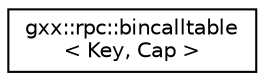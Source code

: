 digraph "Graphical Class Hierarchy"
{
  edge [fontname="Helvetica",fontsize="10",labelfontname="Helvetica",labelfontsize="10"];
  node [fontname="Helvetica",fontsize="10",shape=record];
  rankdir="LR";
  Node1 [label="gxx::rpc::bincalltable\l\< Key, Cap \>",height=0.2,width=0.4,color="black", fillcolor="white", style="filled",URL="$classgxx_1_1rpc_1_1bincalltable.html"];
}
